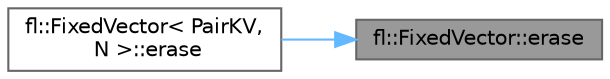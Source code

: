 digraph "fl::FixedVector::erase"
{
 // LATEX_PDF_SIZE
  bgcolor="transparent";
  edge [fontname=Helvetica,fontsize=10,labelfontname=Helvetica,labelfontsize=10];
  node [fontname=Helvetica,fontsize=10,shape=box,height=0.2,width=0.4];
  rankdir="RL";
  Node1 [id="Node000001",label="fl::FixedVector::erase",height=0.2,width=0.4,color="gray40", fillcolor="grey60", style="filled", fontcolor="black",tooltip=" "];
  Node1 -> Node2 [id="edge1_Node000001_Node000002",dir="back",color="steelblue1",style="solid",tooltip=" "];
  Node2 [id="Node000002",label="fl::FixedVector\< PairKV,\l N \>::erase",height=0.2,width=0.4,color="grey40", fillcolor="white", style="filled",URL="$d3/d73/classfl_1_1_fixed_vector_a9c810e60da5a65bd52f663481e3448f8.html#a9c810e60da5a65bd52f663481e3448f8",tooltip=" "];
}
